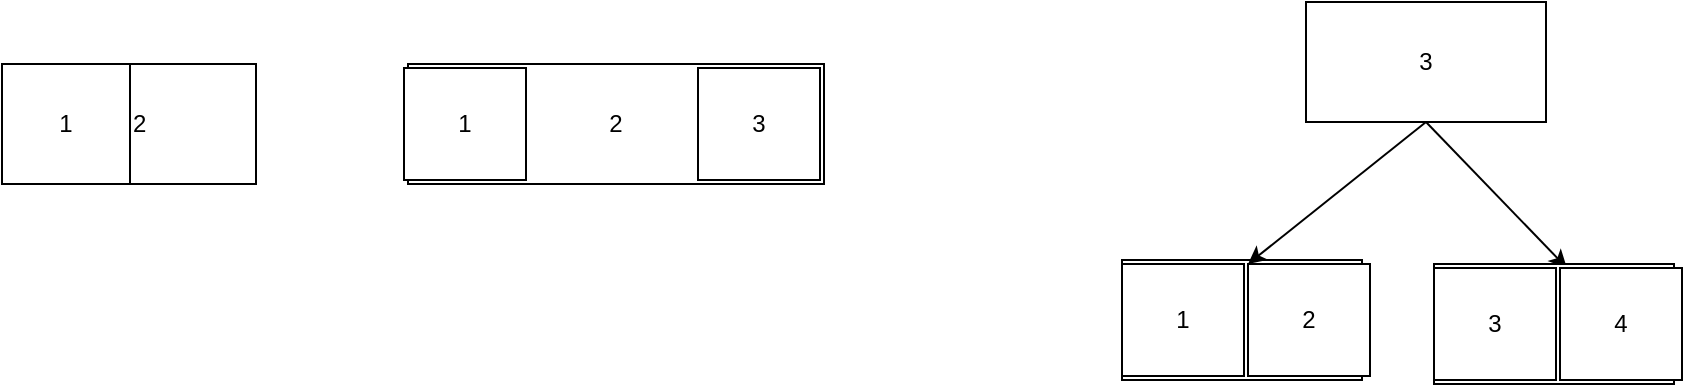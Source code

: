 <mxfile version="21.2.1" type="github">
  <diagram name="第 1 页" id="b47gTUE05EaZZLRESBLt">
    <mxGraphModel dx="1434" dy="796" grid="0" gridSize="10" guides="1" tooltips="1" connect="1" arrows="1" fold="1" page="0" pageScale="1" pageWidth="827" pageHeight="1169" math="0" shadow="0">
      <root>
        <mxCell id="0" />
        <mxCell id="1" parent="0" />
        <mxCell id="rSUia1p7aav2E_l1mwb6-29" value="" style="rounded=0;whiteSpace=wrap;html=1;" vertex="1" parent="1">
          <mxGeometry x="752" y="386" width="120" height="60" as="geometry" />
        </mxCell>
        <mxCell id="rSUia1p7aav2E_l1mwb6-16" value="&lt;span style=&quot;white-space: pre;&quot;&gt;	&lt;/span&gt;&lt;span style=&quot;white-space: pre;&quot;&gt;	&lt;/span&gt;2" style="rounded=0;whiteSpace=wrap;html=1;" vertex="1" parent="1">
          <mxGeometry x="196" y="288" width="123" height="60" as="geometry" />
        </mxCell>
        <mxCell id="rSUia1p7aav2E_l1mwb6-17" value="1" style="whiteSpace=wrap;html=1;" vertex="1" parent="1">
          <mxGeometry x="192" y="288" width="64" height="60" as="geometry" />
        </mxCell>
        <mxCell id="rSUia1p7aav2E_l1mwb6-18" value="2" style="rounded=0;whiteSpace=wrap;html=1;" vertex="1" parent="1">
          <mxGeometry x="395" y="288" width="208" height="60" as="geometry" />
        </mxCell>
        <mxCell id="rSUia1p7aav2E_l1mwb6-19" value="1" style="rounded=0;whiteSpace=wrap;html=1;" vertex="1" parent="1">
          <mxGeometry x="393" y="290" width="61" height="56" as="geometry" />
        </mxCell>
        <mxCell id="rSUia1p7aav2E_l1mwb6-20" value="3" style="rounded=0;whiteSpace=wrap;html=1;" vertex="1" parent="1">
          <mxGeometry x="540" y="290" width="61" height="56" as="geometry" />
        </mxCell>
        <mxCell id="rSUia1p7aav2E_l1mwb6-33" style="edgeStyle=none;rounded=0;orthogonalLoop=1;jettySize=auto;html=1;exitX=0.5;exitY=1;exitDx=0;exitDy=0;entryX=0;entryY=0;entryDx=0;entryDy=0;" edge="1" parent="1" source="rSUia1p7aav2E_l1mwb6-24" target="rSUia1p7aav2E_l1mwb6-26">
          <mxGeometry relative="1" as="geometry" />
        </mxCell>
        <mxCell id="rSUia1p7aav2E_l1mwb6-34" style="edgeStyle=none;rounded=0;orthogonalLoop=1;jettySize=auto;html=1;exitX=0.5;exitY=1;exitDx=0;exitDy=0;" edge="1" parent="1" source="rSUia1p7aav2E_l1mwb6-24" target="rSUia1p7aav2E_l1mwb6-32">
          <mxGeometry relative="1" as="geometry" />
        </mxCell>
        <mxCell id="rSUia1p7aav2E_l1mwb6-24" value="3" style="rounded=0;whiteSpace=wrap;html=1;" vertex="1" parent="1">
          <mxGeometry x="844" y="257" width="120" height="60" as="geometry" />
        </mxCell>
        <mxCell id="rSUia1p7aav2E_l1mwb6-25" value="1" style="rounded=0;whiteSpace=wrap;html=1;" vertex="1" parent="1">
          <mxGeometry x="752" y="388" width="61" height="56" as="geometry" />
        </mxCell>
        <mxCell id="rSUia1p7aav2E_l1mwb6-26" value="2" style="rounded=0;whiteSpace=wrap;html=1;" vertex="1" parent="1">
          <mxGeometry x="815" y="388" width="61" height="56" as="geometry" />
        </mxCell>
        <mxCell id="rSUia1p7aav2E_l1mwb6-30" value="" style="rounded=0;whiteSpace=wrap;html=1;" vertex="1" parent="1">
          <mxGeometry x="908" y="388" width="120" height="60" as="geometry" />
        </mxCell>
        <mxCell id="rSUia1p7aav2E_l1mwb6-31" value="3" style="rounded=0;whiteSpace=wrap;html=1;" vertex="1" parent="1">
          <mxGeometry x="908" y="390" width="61" height="56" as="geometry" />
        </mxCell>
        <mxCell id="rSUia1p7aav2E_l1mwb6-32" value="4" style="rounded=0;whiteSpace=wrap;html=1;" vertex="1" parent="1">
          <mxGeometry x="971" y="390" width="61" height="56" as="geometry" />
        </mxCell>
      </root>
    </mxGraphModel>
  </diagram>
</mxfile>

